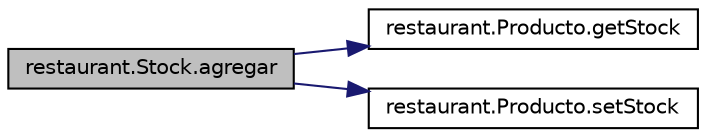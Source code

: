 digraph "restaurant.Stock.agregar"
{
 // LATEX_PDF_SIZE
  edge [fontname="Helvetica",fontsize="10",labelfontname="Helvetica",labelfontsize="10"];
  node [fontname="Helvetica",fontsize="10",shape=record];
  rankdir="LR";
  Node1 [label="restaurant.Stock.agregar",height=0.2,width=0.4,color="black", fillcolor="grey75", style="filled", fontcolor="black",tooltip=" "];
  Node1 -> Node2 [color="midnightblue",fontsize="10",style="solid",fontname="Helvetica"];
  Node2 [label="restaurant.Producto.getStock",height=0.2,width=0.4,color="black", fillcolor="white", style="filled",URL="$classrestaurant_1_1_producto.html#a1be8fe746748bcd8a3320d9c582a40a5",tooltip=" "];
  Node1 -> Node3 [color="midnightblue",fontsize="10",style="solid",fontname="Helvetica"];
  Node3 [label="restaurant.Producto.setStock",height=0.2,width=0.4,color="black", fillcolor="white", style="filled",URL="$classrestaurant_1_1_producto.html#ab4b381133071cc6f54337ca8d17cd5ed",tooltip=" "];
}
